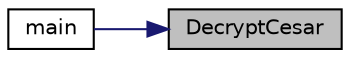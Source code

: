 digraph "DecryptCesar"
{
 // INTERACTIVE_SVG=YES
 // LATEX_PDF_SIZE
  edge [fontname="Helvetica",fontsize="10",labelfontname="Helvetica",labelfontsize="10"];
  node [fontname="Helvetica",fontsize="10",shape=record];
  rankdir="RL";
  Node1 [label="DecryptCesar",height=0.2,width=0.4,color="black", fillcolor="grey75", style="filled", fontcolor="black",tooltip="Encripta la información del archivo suministrado mediante el metodo CESAR."];
  Node1 -> Node2 [dir="back",color="midnightblue",fontsize="10",style="solid"];
  Node2 [label="main",height=0.2,width=0.4,color="black", fillcolor="white", style="filled",URL="$cripto__main_8cc.html#a0ddf1224851353fc92bfbff6f499fa97",tooltip="Universidad de La Laguna Escuela Superior de Ingeniería y Tecnología Grado en Ingeniería Informática ..."];
}

